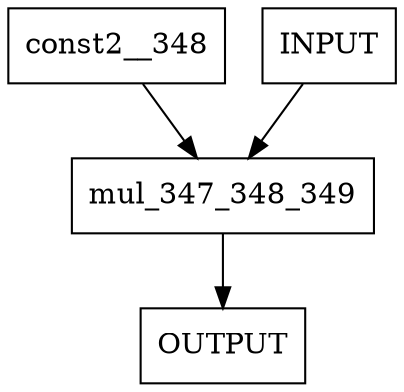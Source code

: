 digraph Diagram {
  node [shape=box]; # Comment
    "const2__348" -> "mul_347_348_349";
    "mul_347_348_349" -> "OUTPUT";
    "INPUT" -> "mul_347_348_349";
}
